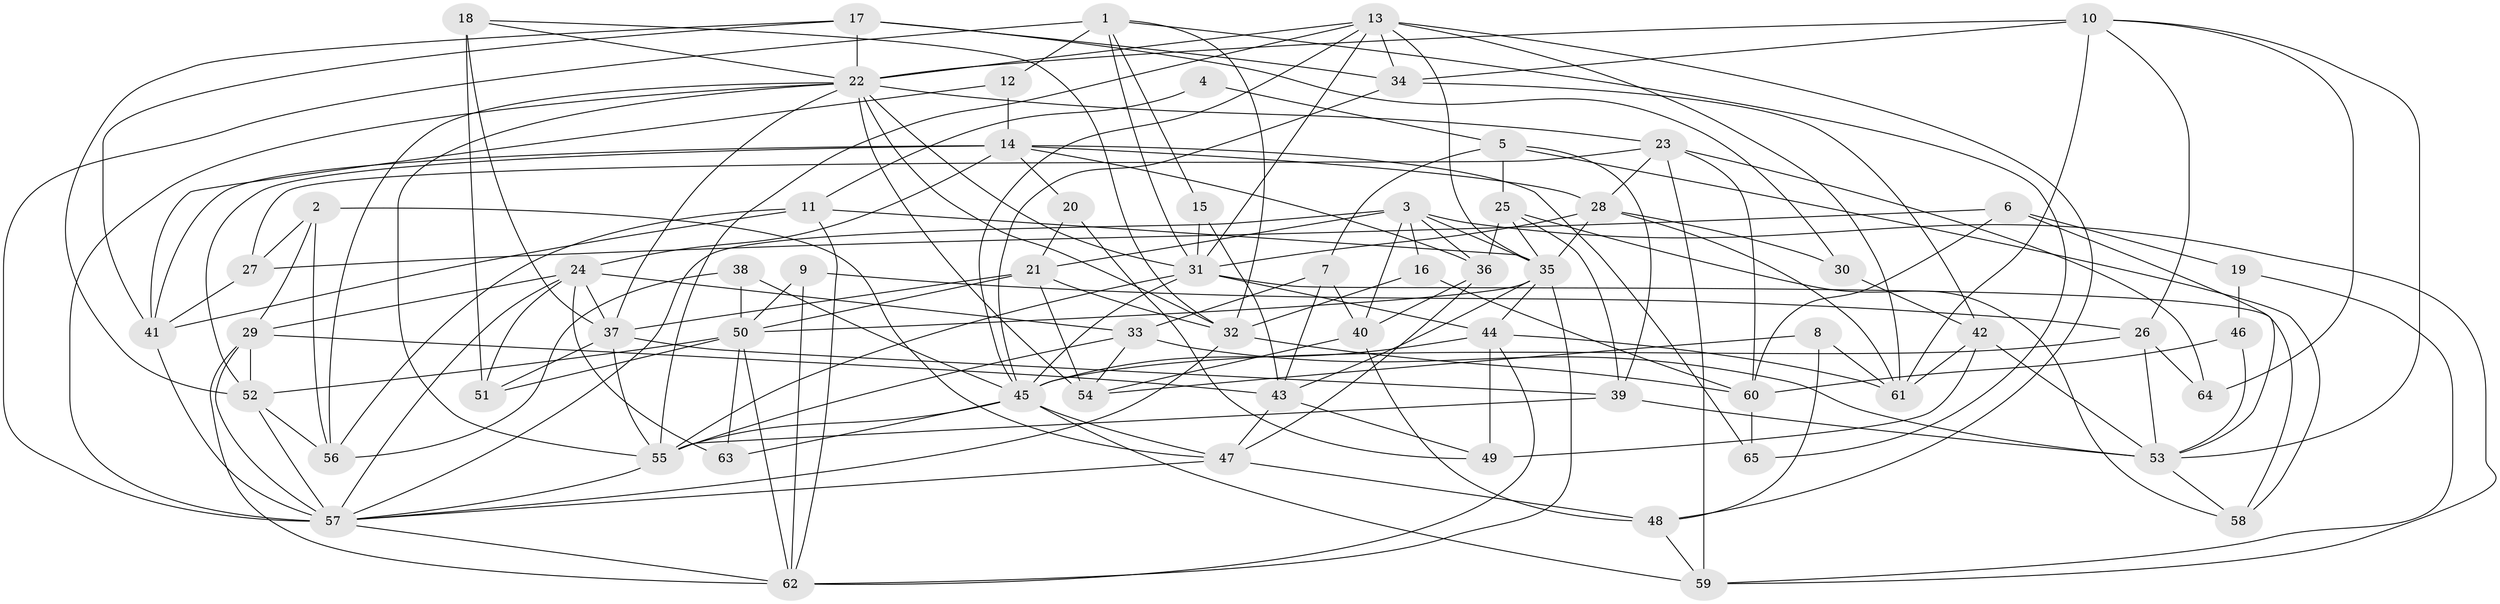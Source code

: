 // original degree distribution, {3: 0.2558139534883721, 5: 0.16279069767441862, 6: 0.09302325581395349, 4: 0.3178294573643411, 8: 0.015503875968992248, 7: 0.031007751937984496, 2: 0.12403100775193798}
// Generated by graph-tools (version 1.1) at 2025/02/03/09/25 03:02:13]
// undirected, 65 vertices, 176 edges
graph export_dot {
graph [start="1"]
  node [color=gray90,style=filled];
  1;
  2;
  3;
  4;
  5;
  6;
  7;
  8;
  9;
  10;
  11;
  12;
  13;
  14;
  15;
  16;
  17;
  18;
  19;
  20;
  21;
  22;
  23;
  24;
  25;
  26;
  27;
  28;
  29;
  30;
  31;
  32;
  33;
  34;
  35;
  36;
  37;
  38;
  39;
  40;
  41;
  42;
  43;
  44;
  45;
  46;
  47;
  48;
  49;
  50;
  51;
  52;
  53;
  54;
  55;
  56;
  57;
  58;
  59;
  60;
  61;
  62;
  63;
  64;
  65;
  1 -- 12 [weight=1.0];
  1 -- 15 [weight=1.0];
  1 -- 31 [weight=1.0];
  1 -- 32 [weight=1.0];
  1 -- 57 [weight=1.0];
  1 -- 65 [weight=1.0];
  2 -- 27 [weight=1.0];
  2 -- 29 [weight=1.0];
  2 -- 47 [weight=1.0];
  2 -- 56 [weight=1.0];
  3 -- 16 [weight=1.0];
  3 -- 21 [weight=1.0];
  3 -- 35 [weight=1.0];
  3 -- 36 [weight=1.0];
  3 -- 40 [weight=1.0];
  3 -- 57 [weight=1.0];
  3 -- 59 [weight=1.0];
  4 -- 5 [weight=1.0];
  4 -- 11 [weight=1.0];
  5 -- 7 [weight=1.0];
  5 -- 25 [weight=1.0];
  5 -- 39 [weight=1.0];
  5 -- 58 [weight=1.0];
  6 -- 19 [weight=1.0];
  6 -- 27 [weight=1.0];
  6 -- 53 [weight=1.0];
  6 -- 60 [weight=1.0];
  7 -- 33 [weight=1.0];
  7 -- 40 [weight=1.0];
  7 -- 43 [weight=1.0];
  8 -- 48 [weight=1.0];
  8 -- 54 [weight=1.0];
  8 -- 61 [weight=1.0];
  9 -- 26 [weight=1.0];
  9 -- 50 [weight=1.0];
  9 -- 62 [weight=1.0];
  10 -- 22 [weight=2.0];
  10 -- 26 [weight=1.0];
  10 -- 34 [weight=1.0];
  10 -- 53 [weight=1.0];
  10 -- 61 [weight=1.0];
  10 -- 64 [weight=1.0];
  11 -- 35 [weight=1.0];
  11 -- 41 [weight=1.0];
  11 -- 56 [weight=1.0];
  11 -- 62 [weight=1.0];
  12 -- 14 [weight=1.0];
  12 -- 41 [weight=1.0];
  13 -- 22 [weight=1.0];
  13 -- 31 [weight=1.0];
  13 -- 34 [weight=1.0];
  13 -- 35 [weight=1.0];
  13 -- 45 [weight=1.0];
  13 -- 48 [weight=1.0];
  13 -- 55 [weight=1.0];
  13 -- 61 [weight=1.0];
  14 -- 20 [weight=1.0];
  14 -- 24 [weight=1.0];
  14 -- 28 [weight=1.0];
  14 -- 36 [weight=1.0];
  14 -- 41 [weight=1.0];
  14 -- 52 [weight=1.0];
  14 -- 65 [weight=1.0];
  15 -- 31 [weight=1.0];
  15 -- 43 [weight=1.0];
  16 -- 32 [weight=1.0];
  16 -- 60 [weight=1.0];
  17 -- 22 [weight=1.0];
  17 -- 30 [weight=1.0];
  17 -- 34 [weight=1.0];
  17 -- 41 [weight=1.0];
  17 -- 52 [weight=1.0];
  18 -- 22 [weight=1.0];
  18 -- 32 [weight=1.0];
  18 -- 37 [weight=1.0];
  18 -- 51 [weight=1.0];
  19 -- 46 [weight=1.0];
  19 -- 59 [weight=1.0];
  20 -- 21 [weight=1.0];
  20 -- 49 [weight=1.0];
  21 -- 32 [weight=1.0];
  21 -- 37 [weight=1.0];
  21 -- 50 [weight=1.0];
  21 -- 54 [weight=1.0];
  22 -- 23 [weight=1.0];
  22 -- 31 [weight=1.0];
  22 -- 32 [weight=1.0];
  22 -- 37 [weight=1.0];
  22 -- 54 [weight=1.0];
  22 -- 55 [weight=1.0];
  22 -- 56 [weight=1.0];
  22 -- 57 [weight=2.0];
  23 -- 27 [weight=1.0];
  23 -- 28 [weight=1.0];
  23 -- 59 [weight=1.0];
  23 -- 60 [weight=1.0];
  23 -- 64 [weight=1.0];
  24 -- 29 [weight=1.0];
  24 -- 33 [weight=1.0];
  24 -- 37 [weight=1.0];
  24 -- 51 [weight=1.0];
  24 -- 57 [weight=1.0];
  24 -- 63 [weight=1.0];
  25 -- 35 [weight=1.0];
  25 -- 36 [weight=2.0];
  25 -- 39 [weight=1.0];
  25 -- 58 [weight=1.0];
  26 -- 45 [weight=1.0];
  26 -- 53 [weight=1.0];
  26 -- 64 [weight=1.0];
  27 -- 41 [weight=1.0];
  28 -- 30 [weight=1.0];
  28 -- 31 [weight=1.0];
  28 -- 35 [weight=1.0];
  28 -- 61 [weight=1.0];
  29 -- 43 [weight=2.0];
  29 -- 52 [weight=1.0];
  29 -- 57 [weight=1.0];
  29 -- 62 [weight=1.0];
  30 -- 42 [weight=1.0];
  31 -- 44 [weight=1.0];
  31 -- 45 [weight=1.0];
  31 -- 55 [weight=1.0];
  31 -- 58 [weight=1.0];
  32 -- 57 [weight=1.0];
  32 -- 60 [weight=1.0];
  33 -- 53 [weight=1.0];
  33 -- 54 [weight=1.0];
  33 -- 55 [weight=1.0];
  34 -- 42 [weight=1.0];
  34 -- 45 [weight=1.0];
  35 -- 43 [weight=1.0];
  35 -- 44 [weight=1.0];
  35 -- 50 [weight=1.0];
  35 -- 62 [weight=1.0];
  36 -- 40 [weight=1.0];
  36 -- 47 [weight=1.0];
  37 -- 39 [weight=3.0];
  37 -- 51 [weight=1.0];
  37 -- 55 [weight=1.0];
  38 -- 45 [weight=1.0];
  38 -- 50 [weight=2.0];
  38 -- 56 [weight=1.0];
  39 -- 53 [weight=2.0];
  39 -- 55 [weight=1.0];
  40 -- 48 [weight=1.0];
  40 -- 54 [weight=1.0];
  41 -- 57 [weight=1.0];
  42 -- 49 [weight=1.0];
  42 -- 53 [weight=1.0];
  42 -- 61 [weight=2.0];
  43 -- 47 [weight=1.0];
  43 -- 49 [weight=1.0];
  44 -- 45 [weight=1.0];
  44 -- 49 [weight=1.0];
  44 -- 61 [weight=1.0];
  44 -- 62 [weight=1.0];
  45 -- 47 [weight=1.0];
  45 -- 55 [weight=1.0];
  45 -- 59 [weight=1.0];
  45 -- 63 [weight=1.0];
  46 -- 53 [weight=1.0];
  46 -- 60 [weight=1.0];
  47 -- 48 [weight=1.0];
  47 -- 57 [weight=1.0];
  48 -- 59 [weight=1.0];
  50 -- 51 [weight=2.0];
  50 -- 52 [weight=1.0];
  50 -- 62 [weight=2.0];
  50 -- 63 [weight=1.0];
  52 -- 56 [weight=1.0];
  52 -- 57 [weight=1.0];
  53 -- 58 [weight=1.0];
  55 -- 57 [weight=1.0];
  57 -- 62 [weight=1.0];
  60 -- 65 [weight=2.0];
}
